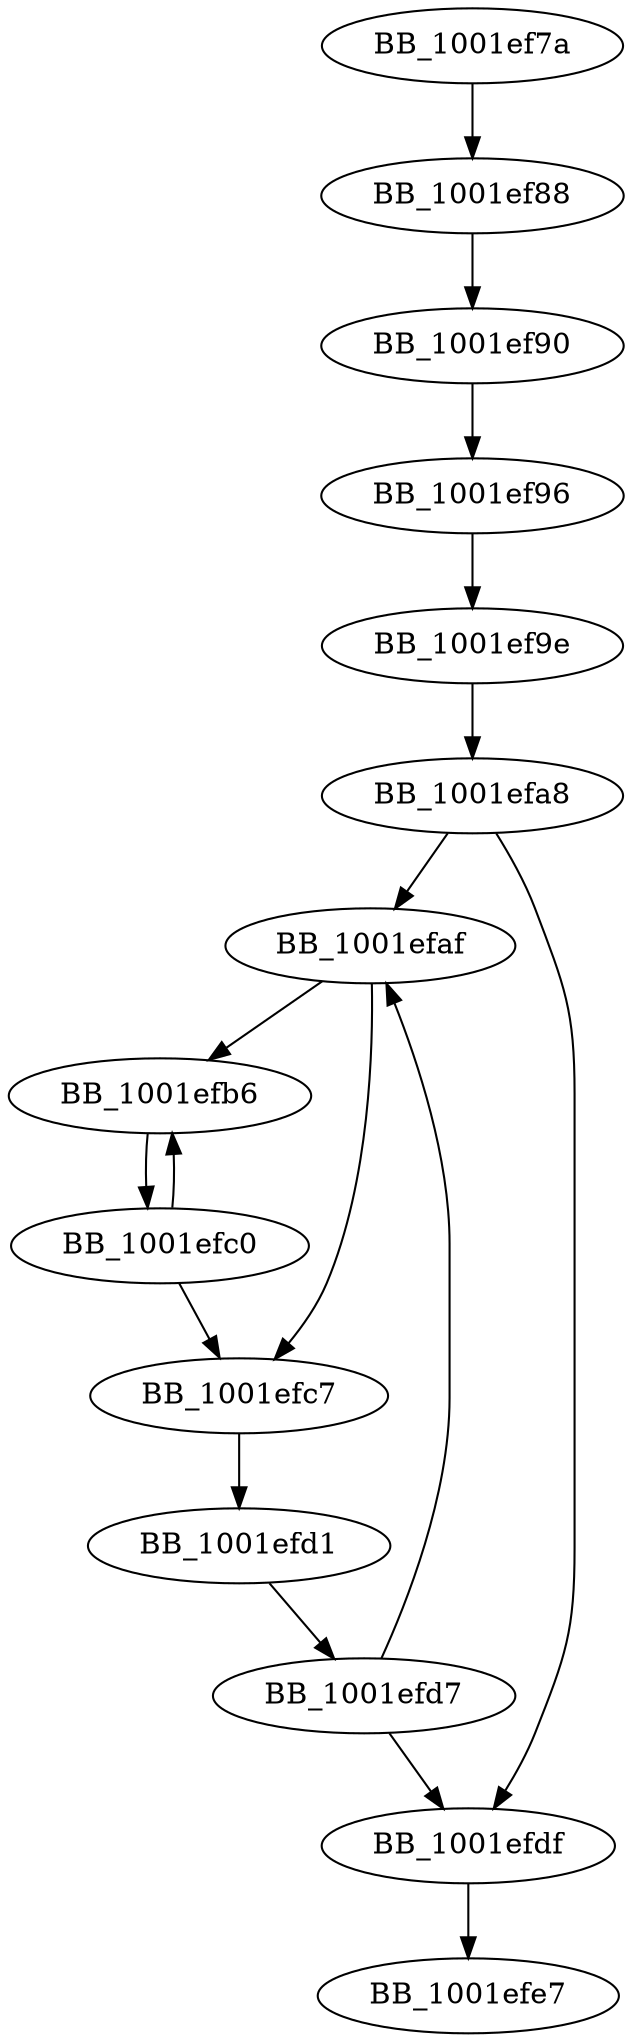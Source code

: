 DiGraph sub_1001EF7A{
BB_1001ef7a->BB_1001ef88
BB_1001ef88->BB_1001ef90
BB_1001ef90->BB_1001ef96
BB_1001ef96->BB_1001ef9e
BB_1001ef9e->BB_1001efa8
BB_1001efa8->BB_1001efaf
BB_1001efa8->BB_1001efdf
BB_1001efaf->BB_1001efb6
BB_1001efaf->BB_1001efc7
BB_1001efb6->BB_1001efc0
BB_1001efc0->BB_1001efb6
BB_1001efc0->BB_1001efc7
BB_1001efc7->BB_1001efd1
BB_1001efd1->BB_1001efd7
BB_1001efd7->BB_1001efaf
BB_1001efd7->BB_1001efdf
BB_1001efdf->BB_1001efe7
}
